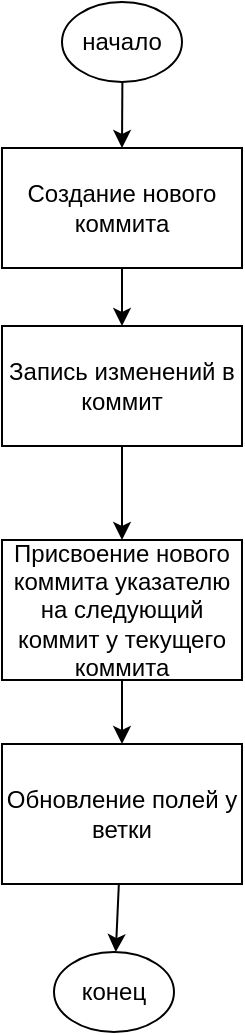 <mxfile version="20.2.3" type="device"><diagram id="LyFAZRZ9VBRykDwzcjvr" name="Page-1"><mxGraphModel dx="963" dy="550" grid="0" gridSize="10" guides="1" tooltips="1" connect="1" arrows="1" fold="1" page="0" pageScale="1" pageWidth="850" pageHeight="1100" math="0" shadow="0"><root><mxCell id="0"/><mxCell id="1" parent="0"/><mxCell id="_jITO8I4Y4n_i_IfN4a3-1" value="начало" style="ellipse;whiteSpace=wrap;html=1;" vertex="1" parent="1"><mxGeometry x="390" y="333" width="60" height="40" as="geometry"/></mxCell><mxCell id="_jITO8I4Y4n_i_IfN4a3-2" value="Создание нового коммита" style="rounded=0;whiteSpace=wrap;html=1;" vertex="1" parent="1"><mxGeometry x="360" y="406" width="120" height="60" as="geometry"/></mxCell><mxCell id="_jITO8I4Y4n_i_IfN4a3-3" value="" style="endArrow=classic;html=1;rounded=0;" edge="1" parent="1" source="_jITO8I4Y4n_i_IfN4a3-1" target="_jITO8I4Y4n_i_IfN4a3-2"><mxGeometry width="50" height="50" relative="1" as="geometry"><mxPoint x="273" y="482" as="sourcePoint"/><mxPoint x="323" y="432" as="targetPoint"/></mxGeometry></mxCell><mxCell id="_jITO8I4Y4n_i_IfN4a3-4" value="Запись изменений в коммит" style="rounded=0;whiteSpace=wrap;html=1;" vertex="1" parent="1"><mxGeometry x="360" y="495" width="120" height="60" as="geometry"/></mxCell><mxCell id="_jITO8I4Y4n_i_IfN4a3-5" value="" style="endArrow=classic;html=1;rounded=0;" edge="1" parent="1" source="_jITO8I4Y4n_i_IfN4a3-2" target="_jITO8I4Y4n_i_IfN4a3-4"><mxGeometry width="50" height="50" relative="1" as="geometry"><mxPoint x="576" y="563" as="sourcePoint"/><mxPoint x="626" y="513" as="targetPoint"/></mxGeometry></mxCell><mxCell id="_jITO8I4Y4n_i_IfN4a3-6" value="Присвоение нового коммита указателю на следующий коммит у текущего коммита" style="rounded=0;whiteSpace=wrap;html=1;" vertex="1" parent="1"><mxGeometry x="360" y="602" width="120" height="70" as="geometry"/></mxCell><mxCell id="_jITO8I4Y4n_i_IfN4a3-7" value="" style="endArrow=classic;html=1;rounded=0;" edge="1" parent="1" source="_jITO8I4Y4n_i_IfN4a3-4" target="_jITO8I4Y4n_i_IfN4a3-6"><mxGeometry width="50" height="50" relative="1" as="geometry"><mxPoint x="537" y="631" as="sourcePoint"/><mxPoint x="587" y="581" as="targetPoint"/></mxGeometry></mxCell><mxCell id="_jITO8I4Y4n_i_IfN4a3-8" value="Обновление полей у ветки" style="rounded=0;whiteSpace=wrap;html=1;" vertex="1" parent="1"><mxGeometry x="360" y="704" width="120" height="70" as="geometry"/></mxCell><mxCell id="_jITO8I4Y4n_i_IfN4a3-9" value="" style="endArrow=classic;html=1;rounded=0;" edge="1" parent="1" source="_jITO8I4Y4n_i_IfN4a3-6" target="_jITO8I4Y4n_i_IfN4a3-8"><mxGeometry width="50" height="50" relative="1" as="geometry"><mxPoint x="582" y="752" as="sourcePoint"/><mxPoint x="632" y="702" as="targetPoint"/></mxGeometry></mxCell><mxCell id="_jITO8I4Y4n_i_IfN4a3-11" value="конец" style="ellipse;whiteSpace=wrap;html=1;" vertex="1" parent="1"><mxGeometry x="386" y="808" width="60" height="40" as="geometry"/></mxCell><mxCell id="_jITO8I4Y4n_i_IfN4a3-12" value="" style="endArrow=classic;html=1;rounded=0;" edge="1" parent="1" source="_jITO8I4Y4n_i_IfN4a3-8" target="_jITO8I4Y4n_i_IfN4a3-11"><mxGeometry width="50" height="50" relative="1" as="geometry"><mxPoint x="570" y="857" as="sourcePoint"/><mxPoint x="620" y="807" as="targetPoint"/></mxGeometry></mxCell></root></mxGraphModel></diagram></mxfile>